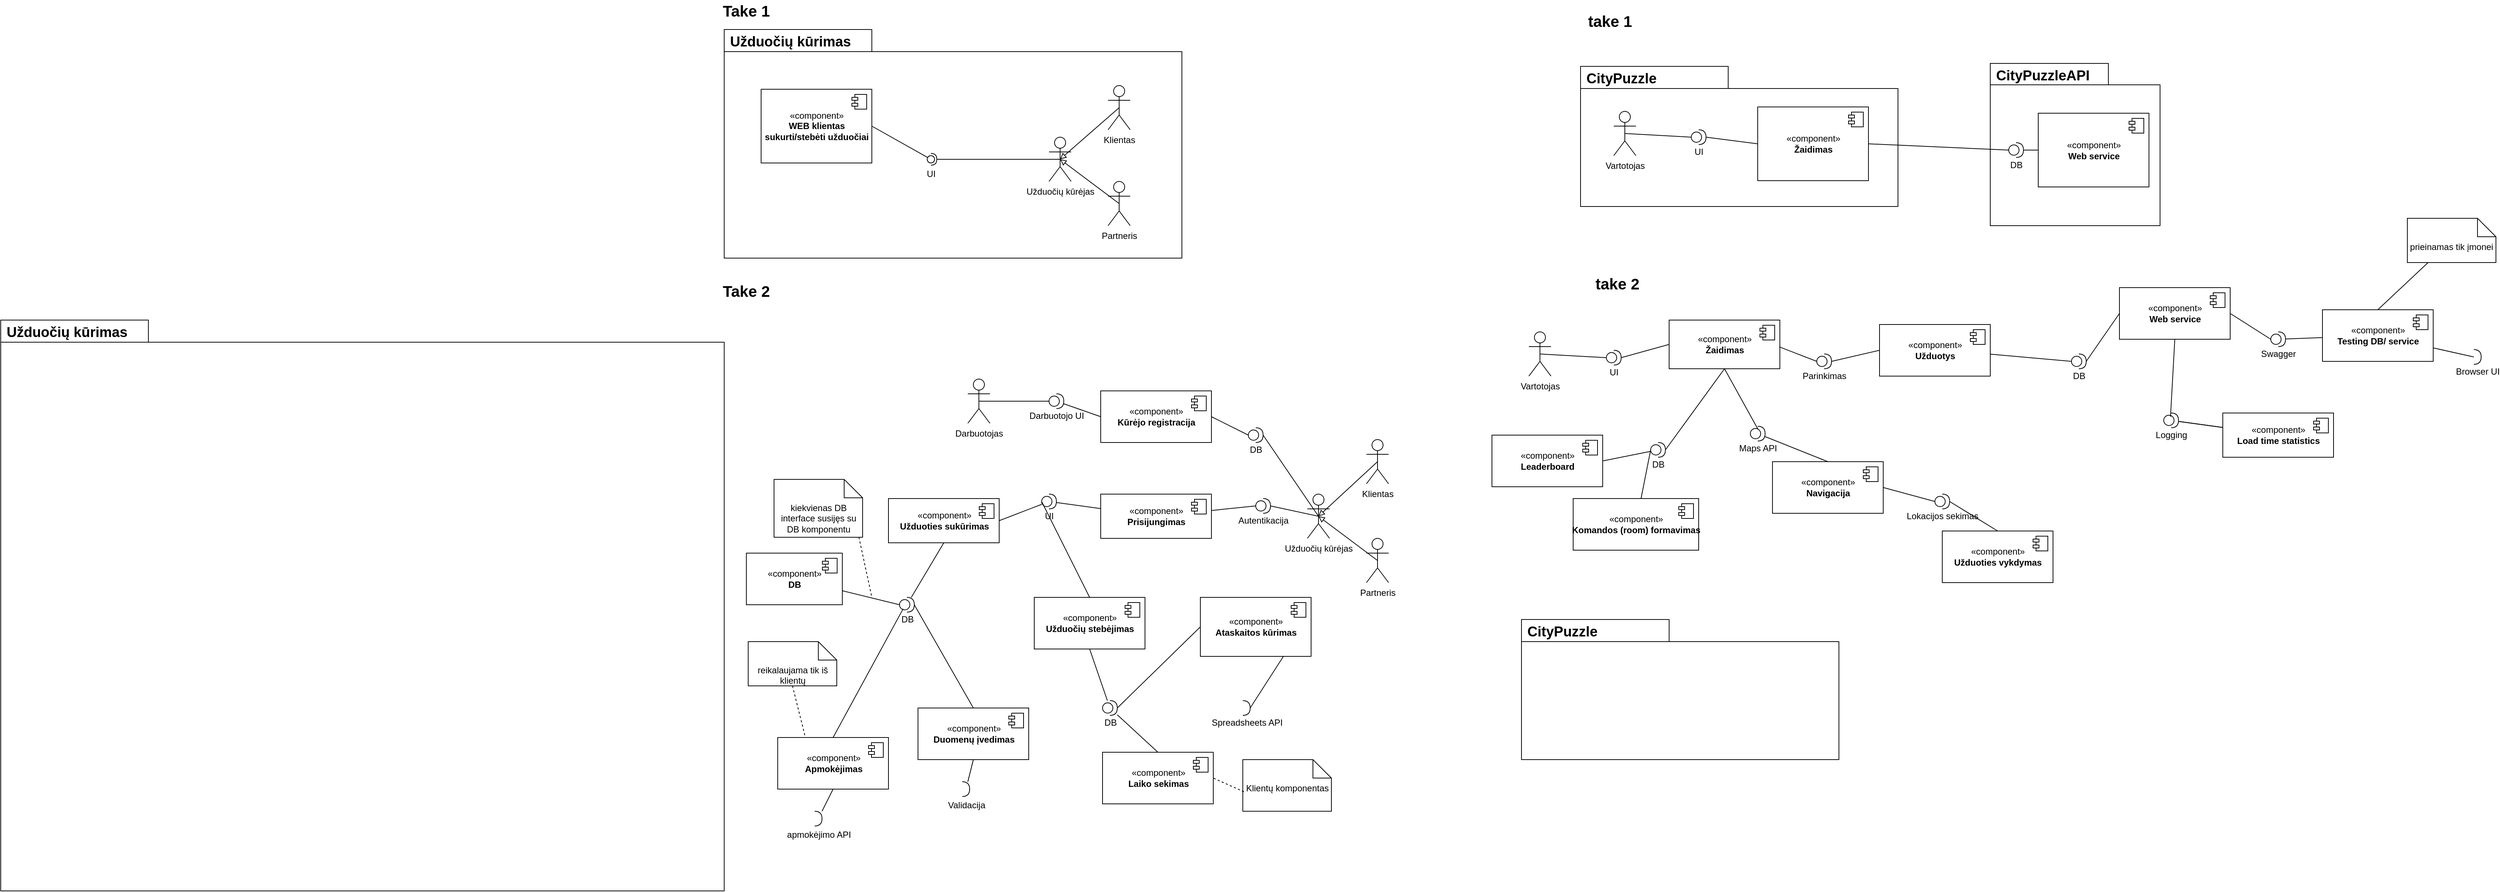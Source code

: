<mxfile version="17.2.1" type="device"><diagram id="Dtw4l8O03sn318z3Ghwx" name="Page-1"><mxGraphModel dx="4285" dy="1418" grid="1" gridSize="10" guides="1" tooltips="1" connect="1" arrows="1" fold="1" page="1" pageScale="1" pageWidth="850" pageHeight="1100" math="0" shadow="0"><root><mxCell id="0"/><mxCell id="1" parent="0"/><mxCell id="4-IWrdeqYlgNCMV9quka-18" value="Take 1" style="text;align=center;fontStyle=1;verticalAlign=middle;spacingLeft=3;spacingRight=3;strokeColor=none;rotatable=0;points=[[0,0.5],[1,0.5]];portConstraint=eastwest;fontSize=21;" vertex="1" parent="1"><mxGeometry y="40" width="140" height="26" as="geometry"/></mxCell><mxCell id="4-IWrdeqYlgNCMV9quka-19" value="Take 2" style="text;align=center;fontStyle=1;verticalAlign=middle;spacingLeft=3;spacingRight=3;strokeColor=none;rotatable=0;points=[[0,0.5],[1,0.5]];portConstraint=eastwest;fontSize=21;" vertex="1" parent="1"><mxGeometry x="30" y="420" width="80" height="26" as="geometry"/></mxCell><mxCell id="4-IWrdeqYlgNCMV9quka-22" value="&lt;div style=&quot;font-size: 19px&quot;&gt;&lt;font style=&quot;font-size: 19px&quot;&gt;Užduočių kūrimas&lt;br&gt;&lt;/font&gt;&lt;/div&gt;" style="shape=folder;fontStyle=1;spacingTop=-1;tabWidth=200;tabHeight=30;tabPosition=left;html=1;fontSize=21;align=left;verticalAlign=top;spacingLeft=6;" vertex="1" parent="1"><mxGeometry x="40" y="80" width="620" height="310" as="geometry"/></mxCell><mxCell id="4-IWrdeqYlgNCMV9quka-23" value="Klientas" style="shape=umlActor;verticalLabelPosition=bottom;verticalAlign=top;html=1;" vertex="1" parent="1"><mxGeometry x="560" y="156" width="30" height="60" as="geometry"/></mxCell><mxCell id="4-IWrdeqYlgNCMV9quka-24" value="Partneris" style="shape=umlActor;verticalLabelPosition=bottom;verticalAlign=top;html=1;" vertex="1" parent="1"><mxGeometry x="560" y="286" width="30" height="60" as="geometry"/></mxCell><mxCell id="4-IWrdeqYlgNCMV9quka-25" style="rounded=0;orthogonalLoop=1;jettySize=auto;html=1;exitX=0.5;exitY=0.5;exitDx=0;exitDy=0;exitPerimeter=0;endArrow=block;endFill=0;entryX=0.5;entryY=0.5;entryDx=0;entryDy=0;entryPerimeter=0;" edge="1" parent="1" source="4-IWrdeqYlgNCMV9quka-23" target="4-IWrdeqYlgNCMV9quka-26"><mxGeometry relative="1" as="geometry"><mxPoint x="480" y="166" as="targetPoint"/></mxGeometry></mxCell><mxCell id="4-IWrdeqYlgNCMV9quka-26" value="Užduočių kūrėjas" style="shape=umlActor;verticalLabelPosition=bottom;verticalAlign=top;html=1;" vertex="1" parent="1"><mxGeometry x="480" y="226" width="30" height="60" as="geometry"/></mxCell><mxCell id="4-IWrdeqYlgNCMV9quka-27" style="rounded=0;orthogonalLoop=1;jettySize=auto;html=1;exitX=0.5;exitY=0.5;exitDx=0;exitDy=0;exitPerimeter=0;endArrow=block;endFill=0;entryX=0.5;entryY=0.5;entryDx=0;entryDy=0;entryPerimeter=0;" edge="1" parent="1" source="4-IWrdeqYlgNCMV9quka-24" target="4-IWrdeqYlgNCMV9quka-26"><mxGeometry relative="1" as="geometry"><mxPoint x="585" y="196" as="sourcePoint"/><mxPoint x="475" y="266" as="targetPoint"/></mxGeometry></mxCell><mxCell id="4-IWrdeqYlgNCMV9quka-28" value="" style="rounded=0;orthogonalLoop=1;jettySize=auto;html=1;endArrow=none;endFill=0;sketch=0;sourcePerimeterSpacing=0;targetPerimeterSpacing=0;exitX=1;exitY=0.5;exitDx=0;exitDy=0;" edge="1" parent="1" source="4-IWrdeqYlgNCMV9quka-32" target="4-IWrdeqYlgNCMV9quka-30"><mxGeometry relative="1" as="geometry"><mxPoint x="250" y="246" as="sourcePoint"/></mxGeometry></mxCell><mxCell id="4-IWrdeqYlgNCMV9quka-29" value="" style="rounded=0;orthogonalLoop=1;jettySize=auto;html=1;endArrow=halfCircle;endFill=0;entryX=0.5;entryY=0.5;endSize=6;strokeWidth=1;sketch=0;exitX=0.5;exitY=0.5;exitDx=0;exitDy=0;exitPerimeter=0;" edge="1" parent="1" source="4-IWrdeqYlgNCMV9quka-26" target="4-IWrdeqYlgNCMV9quka-30"><mxGeometry relative="1" as="geometry"><mxPoint x="315" y="291" as="sourcePoint"/></mxGeometry></mxCell><mxCell id="4-IWrdeqYlgNCMV9quka-30" value="" style="ellipse;whiteSpace=wrap;html=1;align=center;aspect=fixed;resizable=0;points=[];outlineConnect=0;sketch=0;" vertex="1" parent="1"><mxGeometry x="315" y="251" width="10" height="10" as="geometry"/></mxCell><mxCell id="4-IWrdeqYlgNCMV9quka-31" value="UI" style="text;html=1;align=center;verticalAlign=middle;resizable=0;points=[];autosize=1;strokeColor=none;fillColor=none;" vertex="1" parent="1"><mxGeometry x="305" y="266" width="30" height="20" as="geometry"/></mxCell><mxCell id="4-IWrdeqYlgNCMV9quka-32" value="«component»&lt;br&gt;&lt;div&gt;&lt;b&gt;WEB klientas&lt;/b&gt;&lt;/div&gt;&lt;div&gt;&lt;b&gt;sukurti/stebėti užduočiai&lt;/b&gt;&lt;/div&gt;" style="html=1;dropTarget=0;" vertex="1" parent="1"><mxGeometry x="90" y="161" width="150" height="100" as="geometry"/></mxCell><mxCell id="4-IWrdeqYlgNCMV9quka-33" value="" style="shape=module;jettyWidth=8;jettyHeight=4;" vertex="1" parent="4-IWrdeqYlgNCMV9quka-32"><mxGeometry x="1" width="20" height="20" relative="1" as="geometry"><mxPoint x="-27" y="7" as="offset"/></mxGeometry></mxCell><mxCell id="4-IWrdeqYlgNCMV9quka-34" value="&lt;div style=&quot;font-size: 19px&quot;&gt;&lt;font style=&quot;font-size: 19px&quot;&gt;Užduočių kūrimas&lt;br&gt;&lt;/font&gt;&lt;/div&gt;" style="shape=folder;fontStyle=1;spacingTop=-1;tabWidth=200;tabHeight=30;tabPosition=left;html=1;fontSize=21;align=left;verticalAlign=top;spacingLeft=6;" vertex="1" parent="1"><mxGeometry x="-940" y="474" width="980" height="774" as="geometry"/></mxCell><mxCell id="4-IWrdeqYlgNCMV9quka-35" value="Klientas" style="shape=umlActor;verticalLabelPosition=bottom;verticalAlign=top;html=1;" vertex="1" parent="1"><mxGeometry x="910" y="636" width="30" height="60" as="geometry"/></mxCell><mxCell id="4-IWrdeqYlgNCMV9quka-36" value="Partneris" style="shape=umlActor;verticalLabelPosition=bottom;verticalAlign=top;html=1;" vertex="1" parent="1"><mxGeometry x="910" y="770" width="30" height="60" as="geometry"/></mxCell><mxCell id="4-IWrdeqYlgNCMV9quka-37" style="rounded=0;orthogonalLoop=1;jettySize=auto;html=1;exitX=0.5;exitY=0.5;exitDx=0;exitDy=0;exitPerimeter=0;endArrow=block;endFill=0;entryX=0.5;entryY=0.5;entryDx=0;entryDy=0;entryPerimeter=0;" edge="1" parent="1" source="4-IWrdeqYlgNCMV9quka-35" target="4-IWrdeqYlgNCMV9quka-38"><mxGeometry relative="1" as="geometry"><mxPoint x="830" y="650" as="targetPoint"/></mxGeometry></mxCell><mxCell id="4-IWrdeqYlgNCMV9quka-88" style="edgeStyle=none;rounded=0;orthogonalLoop=1;jettySize=auto;html=1;entryX=1;entryY=0.5;entryDx=0;entryDy=0;fontSize=12;endArrow=none;endFill=0;strokeColor=#000000;exitX=0.5;exitY=0.5;exitDx=0;exitDy=0;exitPerimeter=0;entryPerimeter=0;" edge="1" parent="1" source="4-IWrdeqYlgNCMV9quka-38" target="4-IWrdeqYlgNCMV9quka-129"><mxGeometry relative="1" as="geometry"/></mxCell><mxCell id="4-IWrdeqYlgNCMV9quka-38" value="Užduočių kūrėjas" style="shape=umlActor;verticalLabelPosition=bottom;verticalAlign=top;html=1;" vertex="1" parent="1"><mxGeometry x="830" y="710" width="30" height="60" as="geometry"/></mxCell><mxCell id="4-IWrdeqYlgNCMV9quka-39" style="rounded=0;orthogonalLoop=1;jettySize=auto;html=1;exitX=0.5;exitY=0.5;exitDx=0;exitDy=0;exitPerimeter=0;endArrow=block;endFill=0;entryX=0.5;entryY=0.5;entryDx=0;entryDy=0;entryPerimeter=0;" edge="1" parent="1" source="4-IWrdeqYlgNCMV9quka-36" target="4-IWrdeqYlgNCMV9quka-38"><mxGeometry relative="1" as="geometry"><mxPoint x="935" y="680" as="sourcePoint"/><mxPoint x="825" y="750" as="targetPoint"/></mxGeometry></mxCell><mxCell id="4-IWrdeqYlgNCMV9quka-69" style="edgeStyle=none;rounded=0;orthogonalLoop=1;jettySize=auto;html=1;entryX=0.5;entryY=1;entryDx=0;entryDy=0;fontSize=12;endArrow=none;endFill=0;strokeColor=#000000;" edge="1" parent="1" source="4-IWrdeqYlgNCMV9quka-48" target="4-IWrdeqYlgNCMV9quka-97"><mxGeometry relative="1" as="geometry"/></mxCell><mxCell id="4-IWrdeqYlgNCMV9quka-48" value="&lt;div&gt;&lt;font style=&quot;font-size: 12px&quot;&gt;apmokėjimo API&lt;/font&gt;&lt;/div&gt;" style="shape=requiredInterface;html=1;verticalLabelPosition=bottom;sketch=0;fontSize=19;strokeColor=#000000;fillColor=#D4E1F5;" vertex="1" parent="1"><mxGeometry x="162.5" y="1140" width="10" height="20" as="geometry"/></mxCell><mxCell id="4-IWrdeqYlgNCMV9quka-57" style="edgeStyle=none;rounded=0;orthogonalLoop=1;jettySize=auto;html=1;entryX=0.5;entryY=0.5;entryDx=0;entryDy=0;entryPerimeter=0;fontSize=12;endArrow=none;endFill=0;strokeColor=#000000;exitX=1;exitY=0.5;exitDx=0;exitDy=0;exitPerimeter=0;" edge="1" parent="1" source="4-IWrdeqYlgNCMV9quka-62" target="4-IWrdeqYlgNCMV9quka-38"><mxGeometry relative="1" as="geometry"><mxPoint x="810" y="740" as="sourcePoint"/></mxGeometry></mxCell><mxCell id="4-IWrdeqYlgNCMV9quka-54" value="&lt;div&gt;«component»&lt;b&gt;&lt;br&gt;&lt;/b&gt;&lt;/div&gt;&lt;div&gt;&lt;b&gt;Prisijungimas&lt;/b&gt;&lt;/div&gt;" style="html=1;dropTarget=0;" vertex="1" parent="1"><mxGeometry x="550" y="710" width="150" height="60" as="geometry"/></mxCell><mxCell id="4-IWrdeqYlgNCMV9quka-55" value="" style="shape=module;jettyWidth=8;jettyHeight=4;" vertex="1" parent="4-IWrdeqYlgNCMV9quka-54"><mxGeometry x="1" width="20" height="20" relative="1" as="geometry"><mxPoint x="-27" y="7" as="offset"/></mxGeometry></mxCell><mxCell id="4-IWrdeqYlgNCMV9quka-64" style="edgeStyle=none;rounded=0;orthogonalLoop=1;jettySize=auto;html=1;exitX=0;exitY=0.5;exitDx=0;exitDy=0;exitPerimeter=0;fontSize=12;endArrow=none;endFill=0;strokeColor=#000000;" edge="1" parent="1" source="4-IWrdeqYlgNCMV9quka-62" target="4-IWrdeqYlgNCMV9quka-54"><mxGeometry relative="1" as="geometry"/></mxCell><mxCell id="4-IWrdeqYlgNCMV9quka-62" value="Autentikacija" style="shape=providedRequiredInterface;html=1;verticalLabelPosition=bottom;sketch=0;fontSize=12;strokeColor=#000000;fillColor=none;" vertex="1" parent="1"><mxGeometry x="760" y="716" width="20" height="20" as="geometry"/></mxCell><mxCell id="4-IWrdeqYlgNCMV9quka-220" style="edgeStyle=none;rounded=0;orthogonalLoop=1;jettySize=auto;html=1;exitX=0.5;exitY=1;exitDx=0;exitDy=0;fontSize=12;endArrow=none;endFill=0;endSize=11;strokeColor=#000000;" edge="1" parent="1" source="4-IWrdeqYlgNCMV9quka-66" target="4-IWrdeqYlgNCMV9quka-219"><mxGeometry relative="1" as="geometry"/></mxCell><mxCell id="4-IWrdeqYlgNCMV9quka-66" value="&lt;div&gt;«component»&lt;/div&gt;&lt;div&gt;&lt;b&gt;Užduoties sukūrimas&lt;/b&gt;&lt;/div&gt;" style="html=1;dropTarget=0;" vertex="1" parent="1"><mxGeometry x="262.5" y="716" width="150" height="60" as="geometry"/></mxCell><mxCell id="4-IWrdeqYlgNCMV9quka-67" value="" style="shape=module;jettyWidth=8;jettyHeight=4;" vertex="1" parent="4-IWrdeqYlgNCMV9quka-66"><mxGeometry x="1" width="20" height="20" relative="1" as="geometry"><mxPoint x="-27" y="7" as="offset"/></mxGeometry></mxCell><mxCell id="4-IWrdeqYlgNCMV9quka-218" style="edgeStyle=none;rounded=0;orthogonalLoop=1;jettySize=auto;html=1;exitX=0.5;exitY=0;exitDx=0;exitDy=0;fontSize=12;endArrow=none;endFill=0;endSize=11;strokeColor=#000000;entryX=0;entryY=0.5;entryDx=0;entryDy=0;entryPerimeter=0;" edge="1" parent="1" source="4-IWrdeqYlgNCMV9quka-75" target="4-IWrdeqYlgNCMV9quka-111"><mxGeometry relative="1" as="geometry"><mxPoint x="490" y="710" as="targetPoint"/></mxGeometry></mxCell><mxCell id="4-IWrdeqYlgNCMV9quka-75" value="&lt;div&gt;«component»&lt;/div&gt;&lt;div&gt;&lt;b&gt;Užduočių stebėjimas&lt;/b&gt;&lt;/div&gt;" style="html=1;dropTarget=0;" vertex="1" parent="1"><mxGeometry x="460" y="850" width="150" height="70" as="geometry"/></mxCell><mxCell id="4-IWrdeqYlgNCMV9quka-76" value="" style="shape=module;jettyWidth=8;jettyHeight=4;" vertex="1" parent="4-IWrdeqYlgNCMV9quka-75"><mxGeometry x="1" width="20" height="20" relative="1" as="geometry"><mxPoint x="-27" y="7" as="offset"/></mxGeometry></mxCell><mxCell id="4-IWrdeqYlgNCMV9quka-85" style="edgeStyle=none;rounded=0;orthogonalLoop=1;jettySize=auto;html=1;entryX=0.25;entryY=0;entryDx=0;entryDy=0;fontSize=12;endArrow=none;endFill=0;strokeColor=#000000;dashed=1;exitX=0.5;exitY=1;exitDx=0;exitDy=0;exitPerimeter=0;" edge="1" parent="1" source="4-IWrdeqYlgNCMV9quka-84" target="4-IWrdeqYlgNCMV9quka-97"><mxGeometry relative="1" as="geometry"><mxPoint x="72.5" y="1060" as="sourcePoint"/></mxGeometry></mxCell><mxCell id="4-IWrdeqYlgNCMV9quka-84" value="reikalaujama tik iš klientų" style="shape=note2;boundedLbl=1;whiteSpace=wrap;html=1;size=25;verticalAlign=top;align=center;fontSize=12;strokeColor=#000000;fillColor=none;" vertex="1" parent="1"><mxGeometry x="72.5" y="910" width="120" height="60" as="geometry"/></mxCell><mxCell id="4-IWrdeqYlgNCMV9quka-86" value="&lt;div&gt;«component»&lt;b&gt;&lt;br&gt;&lt;/b&gt;&lt;/div&gt;&lt;div&gt;&lt;b&gt;Kūrėjo registracija&lt;br&gt;&lt;/b&gt;&lt;/div&gt;" style="html=1;dropTarget=0;" vertex="1" parent="1"><mxGeometry x="550" y="570" width="150" height="70" as="geometry"/></mxCell><mxCell id="4-IWrdeqYlgNCMV9quka-87" value="" style="shape=module;jettyWidth=8;jettyHeight=4;" vertex="1" parent="4-IWrdeqYlgNCMV9quka-86"><mxGeometry x="1" width="20" height="20" relative="1" as="geometry"><mxPoint x="-27" y="7" as="offset"/></mxGeometry></mxCell><mxCell id="4-IWrdeqYlgNCMV9quka-99" style="edgeStyle=none;rounded=0;orthogonalLoop=1;jettySize=auto;html=1;fontSize=12;endArrow=none;endFill=0;strokeColor=#000000;exitX=0.5;exitY=0;exitDx=0;exitDy=0;endSize=11;entryX=0.247;entryY=0.772;entryDx=0;entryDy=0;entryPerimeter=0;" edge="1" parent="1" source="4-IWrdeqYlgNCMV9quka-97" target="4-IWrdeqYlgNCMV9quka-219"><mxGeometry relative="1" as="geometry"><mxPoint x="290" y="810" as="targetPoint"/></mxGeometry></mxCell><mxCell id="4-IWrdeqYlgNCMV9quka-97" value="&lt;div&gt;«component»&lt;/div&gt;&lt;b&gt;Apmokėjimas&lt;br&gt;&lt;/b&gt;" style="html=1;dropTarget=0;" vertex="1" parent="1"><mxGeometry x="112.5" y="1040" width="150" height="70" as="geometry"/></mxCell><mxCell id="4-IWrdeqYlgNCMV9quka-98" value="" style="shape=module;jettyWidth=8;jettyHeight=4;" vertex="1" parent="4-IWrdeqYlgNCMV9quka-97"><mxGeometry x="1" width="20" height="20" relative="1" as="geometry"><mxPoint x="-27" y="7" as="offset"/></mxGeometry></mxCell><mxCell id="4-IWrdeqYlgNCMV9quka-100" style="edgeStyle=none;rounded=0;orthogonalLoop=1;jettySize=auto;html=1;entryX=0.5;entryY=1;entryDx=0;entryDy=0;fontSize=12;endArrow=none;endFill=0;strokeColor=#000000;" edge="1" parent="1" source="4-IWrdeqYlgNCMV9quka-101" target="4-IWrdeqYlgNCMV9quka-105"><mxGeometry relative="1" as="geometry"/></mxCell><mxCell id="4-IWrdeqYlgNCMV9quka-101" value="&lt;div&gt;&lt;font style=&quot;font-size: 12px&quot;&gt;Validacija&lt;br&gt;&lt;/font&gt;&lt;/div&gt;" style="shape=requiredInterface;html=1;verticalLabelPosition=bottom;sketch=0;fontSize=19;strokeColor=#000000;fillColor=#D4E1F5;" vertex="1" parent="1"><mxGeometry x="362.5" y="1100" width="10" height="20" as="geometry"/></mxCell><mxCell id="4-IWrdeqYlgNCMV9quka-104" style="edgeStyle=none;rounded=0;orthogonalLoop=1;jettySize=auto;html=1;entryX=1;entryY=0.5;entryDx=0;entryDy=0;fontSize=12;endArrow=none;endFill=0;strokeColor=#000000;exitX=0.5;exitY=0;exitDx=0;exitDy=0;endSize=11;entryPerimeter=0;" edge="1" parent="1" source="4-IWrdeqYlgNCMV9quka-105" target="4-IWrdeqYlgNCMV9quka-219"><mxGeometry relative="1" as="geometry"><mxPoint x="570" y="1040" as="targetPoint"/></mxGeometry></mxCell><mxCell id="4-IWrdeqYlgNCMV9quka-105" value="&lt;div&gt;«component»&lt;/div&gt;&lt;b&gt;Duomenų įvedimas&lt;br&gt;&lt;/b&gt;" style="html=1;dropTarget=0;" vertex="1" parent="1"><mxGeometry x="302.5" y="1000" width="150" height="70" as="geometry"/></mxCell><mxCell id="4-IWrdeqYlgNCMV9quka-106" value="" style="shape=module;jettyWidth=8;jettyHeight=4;" vertex="1" parent="4-IWrdeqYlgNCMV9quka-105"><mxGeometry x="1" width="20" height="20" relative="1" as="geometry"><mxPoint x="-27" y="7" as="offset"/></mxGeometry></mxCell><mxCell id="4-IWrdeqYlgNCMV9quka-113" style="edgeStyle=none;rounded=0;orthogonalLoop=1;jettySize=auto;html=1;entryX=1;entryY=0.5;entryDx=0;entryDy=0;fontSize=12;endArrow=none;endFill=0;endSize=11;strokeColor=#000000;" edge="1" parent="1" source="4-IWrdeqYlgNCMV9quka-111" target="4-IWrdeqYlgNCMV9quka-66"><mxGeometry relative="1" as="geometry"><mxPoint x="440" y="721" as="targetPoint"/></mxGeometry></mxCell><mxCell id="4-IWrdeqYlgNCMV9quka-114" style="edgeStyle=none;rounded=0;orthogonalLoop=1;jettySize=auto;html=1;fontSize=12;endArrow=none;endFill=0;endSize=11;strokeColor=#000000;" edge="1" parent="1" source="4-IWrdeqYlgNCMV9quka-111" target="4-IWrdeqYlgNCMV9quka-54"><mxGeometry relative="1" as="geometry"/></mxCell><mxCell id="4-IWrdeqYlgNCMV9quka-111" value="UI" style="shape=providedRequiredInterface;html=1;verticalLabelPosition=bottom;sketch=0;fontSize=12;strokeColor=#000000;fillColor=none;" vertex="1" parent="1"><mxGeometry x="470" y="710" width="20" height="20" as="geometry"/></mxCell><mxCell id="4-IWrdeqYlgNCMV9quka-115" style="edgeStyle=none;rounded=0;orthogonalLoop=1;jettySize=auto;html=1;entryX=0.5;entryY=1;entryDx=0;entryDy=0;fontSize=12;endArrow=none;endFill=0;strokeColor=#000000;" edge="1" parent="1" source="4-IWrdeqYlgNCMV9quka-119" target="4-IWrdeqYlgNCMV9quka-75"><mxGeometry relative="1" as="geometry"><mxPoint x="617.5" y="750" as="targetPoint"/><mxPoint x="502.5" y="983.333" as="sourcePoint"/></mxGeometry></mxCell><mxCell id="4-IWrdeqYlgNCMV9quka-122" style="edgeStyle=none;rounded=0;orthogonalLoop=1;jettySize=auto;html=1;entryX=0.5;entryY=0;entryDx=0;entryDy=0;fontSize=12;endArrow=none;endFill=0;endSize=11;strokeColor=#000000;" edge="1" parent="1" source="4-IWrdeqYlgNCMV9quka-119" target="4-IWrdeqYlgNCMV9quka-120"><mxGeometry relative="1" as="geometry"/></mxCell><mxCell id="4-IWrdeqYlgNCMV9quka-119" value="DB" style="shape=providedRequiredInterface;html=1;verticalLabelPosition=bottom;sketch=0;fontSize=12;strokeColor=#000000;fillColor=none;" vertex="1" parent="1"><mxGeometry x="552.5" y="990" width="20" height="20" as="geometry"/></mxCell><mxCell id="4-IWrdeqYlgNCMV9quka-120" value="&lt;div&gt;«component»&lt;/div&gt;&lt;div&gt;&lt;b&gt;Laiko sekimas&lt;br&gt;&lt;/b&gt;&lt;/div&gt;" style="html=1;dropTarget=0;" vertex="1" parent="1"><mxGeometry x="552.5" y="1060" width="150" height="70" as="geometry"/></mxCell><mxCell id="4-IWrdeqYlgNCMV9quka-121" value="" style="shape=module;jettyWidth=8;jettyHeight=4;" vertex="1" parent="4-IWrdeqYlgNCMV9quka-120"><mxGeometry x="1" width="20" height="20" relative="1" as="geometry"><mxPoint x="-27" y="7" as="offset"/></mxGeometry></mxCell><mxCell id="4-IWrdeqYlgNCMV9quka-123" style="edgeStyle=none;rounded=0;orthogonalLoop=1;jettySize=auto;html=1;entryX=0;entryY=0.5;entryDx=0;entryDy=0;fontSize=12;endArrow=none;endFill=0;endSize=11;strokeColor=#000000;exitX=1;exitY=0.5;exitDx=0;exitDy=0;exitPerimeter=0;" edge="1" parent="1" target="4-IWrdeqYlgNCMV9quka-124" source="4-IWrdeqYlgNCMV9quka-119"><mxGeometry relative="1" as="geometry"><mxPoint x="582.5" y="1019.231" as="sourcePoint"/></mxGeometry></mxCell><mxCell id="4-IWrdeqYlgNCMV9quka-127" style="edgeStyle=none;rounded=0;orthogonalLoop=1;jettySize=auto;html=1;exitX=0.75;exitY=1;exitDx=0;exitDy=0;entryX=1;entryY=0.5;entryDx=0;entryDy=0;entryPerimeter=0;fontSize=12;endArrow=none;endFill=0;endSize=11;strokeColor=#000000;" edge="1" parent="1" source="4-IWrdeqYlgNCMV9quka-124" target="4-IWrdeqYlgNCMV9quka-170"><mxGeometry relative="1" as="geometry"><mxPoint x="907.5" y="980" as="targetPoint"/></mxGeometry></mxCell><mxCell id="4-IWrdeqYlgNCMV9quka-124" value="&lt;div&gt;«component»&lt;/div&gt;&lt;div&gt;&lt;b&gt;Ataskaitos kūrimas&lt;br&gt;&lt;/b&gt;&lt;/div&gt;" style="html=1;dropTarget=0;" vertex="1" parent="1"><mxGeometry x="685" y="850" width="150" height="80" as="geometry"/></mxCell><mxCell id="4-IWrdeqYlgNCMV9quka-125" value="" style="shape=module;jettyWidth=8;jettyHeight=4;" vertex="1" parent="4-IWrdeqYlgNCMV9quka-124"><mxGeometry x="1" width="20" height="20" relative="1" as="geometry"><mxPoint x="-27" y="7" as="offset"/></mxGeometry></mxCell><mxCell id="4-IWrdeqYlgNCMV9quka-131" style="edgeStyle=none;rounded=0;orthogonalLoop=1;jettySize=auto;html=1;exitX=0.5;exitY=0.5;exitDx=0;exitDy=0;exitPerimeter=0;fontSize=12;endArrow=none;endFill=0;endSize=11;strokeColor=#000000;entryX=0;entryY=0.5;entryDx=0;entryDy=0;entryPerimeter=0;" edge="1" parent="1" source="4-IWrdeqYlgNCMV9quka-128" target="4-IWrdeqYlgNCMV9quka-132"><mxGeometry relative="1" as="geometry"><mxPoint x="490" y="540" as="targetPoint"/></mxGeometry></mxCell><mxCell id="4-IWrdeqYlgNCMV9quka-128" value="Darbuotojas" style="shape=umlActor;verticalLabelPosition=bottom;verticalAlign=top;html=1;" vertex="1" parent="1"><mxGeometry x="370" y="554" width="30" height="60" as="geometry"/></mxCell><mxCell id="4-IWrdeqYlgNCMV9quka-130" style="edgeStyle=none;rounded=0;orthogonalLoop=1;jettySize=auto;html=1;entryX=1;entryY=0.5;entryDx=0;entryDy=0;fontSize=12;endArrow=none;endFill=0;endSize=11;strokeColor=#000000;exitX=0;exitY=0.5;exitDx=0;exitDy=0;exitPerimeter=0;" edge="1" parent="1" source="4-IWrdeqYlgNCMV9quka-129" target="4-IWrdeqYlgNCMV9quka-86"><mxGeometry relative="1" as="geometry"/></mxCell><mxCell id="4-IWrdeqYlgNCMV9quka-129" value="DB" style="shape=providedRequiredInterface;html=1;verticalLabelPosition=bottom;sketch=0;fontSize=12;strokeColor=#000000;fillColor=none;" vertex="1" parent="1"><mxGeometry x="750" y="620" width="20" height="20" as="geometry"/></mxCell><mxCell id="4-IWrdeqYlgNCMV9quka-133" style="edgeStyle=none;rounded=0;orthogonalLoop=1;jettySize=auto;html=1;entryX=0;entryY=0.5;entryDx=0;entryDy=0;fontSize=12;endArrow=none;endFill=0;endSize=11;strokeColor=#000000;" edge="1" parent="1" source="4-IWrdeqYlgNCMV9quka-132" target="4-IWrdeqYlgNCMV9quka-86"><mxGeometry relative="1" as="geometry"/></mxCell><mxCell id="4-IWrdeqYlgNCMV9quka-132" value="Darbuotojo UI" style="shape=providedRequiredInterface;html=1;verticalLabelPosition=bottom;sketch=0;fontSize=12;strokeColor=#000000;fillColor=none;" vertex="1" parent="1"><mxGeometry x="480" y="574" width="20" height="20" as="geometry"/></mxCell><mxCell id="4-IWrdeqYlgNCMV9quka-137" style="edgeStyle=none;rounded=0;orthogonalLoop=1;jettySize=auto;html=1;fontSize=12;endArrow=none;endFill=0;strokeColor=#000000;dashed=1;exitX=0.013;exitY=0.623;exitDx=0;exitDy=0;exitPerimeter=0;entryX=1;entryY=0.5;entryDx=0;entryDy=0;" edge="1" parent="1" source="4-IWrdeqYlgNCMV9quka-138" target="4-IWrdeqYlgNCMV9quka-120"><mxGeometry relative="1" as="geometry"><mxPoint x="772.5" y="1230" as="sourcePoint"/><mxPoint x="850.5" y="1170" as="targetPoint"/></mxGeometry></mxCell><mxCell id="4-IWrdeqYlgNCMV9quka-138" value="Klientų komponentas" style="shape=note2;boundedLbl=1;whiteSpace=wrap;html=1;size=25;verticalAlign=top;align=center;fontSize=12;strokeColor=#000000;fillColor=none;" vertex="1" parent="1"><mxGeometry x="742.5" y="1070" width="120" height="70" as="geometry"/></mxCell><mxCell id="4-IWrdeqYlgNCMV9quka-140" value="&lt;div style=&quot;font-size: 19px&quot;&gt;CityPuzzle&lt;font style=&quot;font-size: 19px&quot;&gt;&lt;br&gt;&lt;/font&gt;&lt;/div&gt;" style="shape=folder;fontStyle=1;spacingTop=-1;tabWidth=200;tabHeight=30;tabPosition=left;html=1;fontSize=21;align=left;verticalAlign=top;spacingLeft=6;" vertex="1" parent="1"><mxGeometry x="1200" y="130" width="430" height="190" as="geometry"/></mxCell><mxCell id="4-IWrdeqYlgNCMV9quka-141" value="take 1" style="text;align=center;fontStyle=1;verticalAlign=middle;spacingLeft=3;spacingRight=3;strokeColor=none;rotatable=0;points=[[0,0.5],[1,0.5]];portConstraint=eastwest;fontSize=21;" vertex="1" parent="1"><mxGeometry x="1200" y="54" width="80" height="26" as="geometry"/></mxCell><mxCell id="4-IWrdeqYlgNCMV9quka-142" value="&lt;div style=&quot;font-size: 19px&quot;&gt;CityPuzzleAPI&lt;/div&gt;" style="shape=folder;fontStyle=1;spacingTop=-1;tabWidth=160;tabHeight=29;tabPosition=left;html=1;fontSize=21;align=left;verticalAlign=top;spacingLeft=6;" vertex="1" parent="1"><mxGeometry x="1755" y="126" width="230" height="220" as="geometry"/></mxCell><mxCell id="4-IWrdeqYlgNCMV9quka-148" style="edgeStyle=none;rounded=0;orthogonalLoop=1;jettySize=auto;html=1;exitX=0.5;exitY=0.5;exitDx=0;exitDy=0;exitPerimeter=0;entryX=0;entryY=0.5;entryDx=0;entryDy=0;entryPerimeter=0;fontSize=12;endArrow=none;endFill=0;endSize=11;strokeColor=#000000;" edge="1" parent="1" source="4-IWrdeqYlgNCMV9quka-143" target="4-IWrdeqYlgNCMV9quka-145"><mxGeometry relative="1" as="geometry"/></mxCell><mxCell id="4-IWrdeqYlgNCMV9quka-143" value="Vartotojas" style="shape=umlActor;verticalLabelPosition=bottom;verticalAlign=top;html=1;" vertex="1" parent="1"><mxGeometry x="1245" y="191" width="30" height="60" as="geometry"/></mxCell><mxCell id="4-IWrdeqYlgNCMV9quka-149" style="edgeStyle=none;rounded=0;orthogonalLoop=1;jettySize=auto;html=1;exitX=1;exitY=0.5;exitDx=0;exitDy=0;exitPerimeter=0;entryX=0;entryY=0.5;entryDx=0;entryDy=0;fontSize=12;endArrow=none;endFill=0;endSize=11;strokeColor=#000000;" edge="1" parent="1" source="4-IWrdeqYlgNCMV9quka-145" target="4-IWrdeqYlgNCMV9quka-146"><mxGeometry relative="1" as="geometry"/></mxCell><mxCell id="4-IWrdeqYlgNCMV9quka-145" value="UI" style="shape=providedRequiredInterface;html=1;verticalLabelPosition=bottom;sketch=0;fontSize=12;strokeColor=#000000;fillColor=none;" vertex="1" parent="1"><mxGeometry x="1350" y="216" width="20" height="20" as="geometry"/></mxCell><mxCell id="4-IWrdeqYlgNCMV9quka-146" value="&lt;div&gt;«component»&lt;b&gt;&lt;br&gt;&lt;/b&gt;&lt;/div&gt;&lt;div&gt;&lt;b&gt;Žaidimas&lt;br&gt;&lt;/b&gt;&lt;/div&gt;" style="html=1;dropTarget=0;" vertex="1" parent="1"><mxGeometry x="1440" y="185" width="150" height="100" as="geometry"/></mxCell><mxCell id="4-IWrdeqYlgNCMV9quka-147" value="" style="shape=module;jettyWidth=8;jettyHeight=4;" vertex="1" parent="4-IWrdeqYlgNCMV9quka-146"><mxGeometry x="1" width="20" height="20" relative="1" as="geometry"><mxPoint x="-27" y="7" as="offset"/></mxGeometry></mxCell><mxCell id="4-IWrdeqYlgNCMV9quka-150" value="&lt;div&gt;«component»&lt;b&gt;&lt;br&gt;&lt;/b&gt;&lt;/div&gt;&lt;div&gt;&lt;b&gt;Web service&lt;br&gt;&lt;/b&gt;&lt;/div&gt;" style="html=1;dropTarget=0;" vertex="1" parent="1"><mxGeometry x="1820" y="193.5" width="150" height="100" as="geometry"/></mxCell><mxCell id="4-IWrdeqYlgNCMV9quka-151" value="" style="shape=module;jettyWidth=8;jettyHeight=4;" vertex="1" parent="4-IWrdeqYlgNCMV9quka-150"><mxGeometry x="1" width="20" height="20" relative="1" as="geometry"><mxPoint x="-27" y="7" as="offset"/></mxGeometry></mxCell><mxCell id="4-IWrdeqYlgNCMV9quka-153" style="edgeStyle=none;rounded=0;orthogonalLoop=1;jettySize=auto;html=1;exitX=1;exitY=0.5;exitDx=0;exitDy=0;entryX=0;entryY=0.5;entryDx=0;entryDy=0;entryPerimeter=0;fontSize=12;endArrow=none;endFill=0;endSize=11;strokeColor=#000000;" edge="1" parent="1" target="4-IWrdeqYlgNCMV9quka-155" source="4-IWrdeqYlgNCMV9quka-146"><mxGeometry relative="1" as="geometry"><mxPoint x="1580" y="128.5" as="sourcePoint"/></mxGeometry></mxCell><mxCell id="4-IWrdeqYlgNCMV9quka-154" style="edgeStyle=none;rounded=0;orthogonalLoop=1;jettySize=auto;html=1;exitX=1;exitY=0.5;exitDx=0;exitDy=0;exitPerimeter=0;entryX=0;entryY=0.5;entryDx=0;entryDy=0;fontSize=12;endArrow=none;endFill=0;endSize=11;strokeColor=#000000;" edge="1" parent="1" source="4-IWrdeqYlgNCMV9quka-155" target="4-IWrdeqYlgNCMV9quka-150"><mxGeometry relative="1" as="geometry"><mxPoint x="1790" y="179.5" as="targetPoint"/></mxGeometry></mxCell><mxCell id="4-IWrdeqYlgNCMV9quka-155" value="DB" style="shape=providedRequiredInterface;html=1;verticalLabelPosition=bottom;sketch=0;fontSize=12;strokeColor=#000000;fillColor=none;" vertex="1" parent="1"><mxGeometry x="1780" y="233.5" width="20" height="20" as="geometry"/></mxCell><mxCell id="4-IWrdeqYlgNCMV9quka-156" value="take 2" style="text;align=center;fontStyle=1;verticalAlign=middle;spacingLeft=3;spacingRight=3;strokeColor=none;rotatable=0;points=[[0,0.5],[1,0.5]];portConstraint=eastwest;fontSize=21;" vertex="1" parent="1"><mxGeometry x="1210" y="410" width="80" height="26" as="geometry"/></mxCell><mxCell id="4-IWrdeqYlgNCMV9quka-157" style="edgeStyle=none;rounded=0;orthogonalLoop=1;jettySize=auto;html=1;exitX=0.5;exitY=0.5;exitDx=0;exitDy=0;exitPerimeter=0;entryX=0;entryY=0.5;entryDx=0;entryDy=0;entryPerimeter=0;fontSize=12;endArrow=none;endFill=0;endSize=11;strokeColor=#000000;" edge="1" parent="1" source="4-IWrdeqYlgNCMV9quka-158" target="4-IWrdeqYlgNCMV9quka-160"><mxGeometry relative="1" as="geometry"/></mxCell><mxCell id="4-IWrdeqYlgNCMV9quka-158" value="Vartotojas" style="shape=umlActor;verticalLabelPosition=bottom;verticalAlign=top;html=1;" vertex="1" parent="1"><mxGeometry x="1130" y="490" width="30" height="60" as="geometry"/></mxCell><mxCell id="4-IWrdeqYlgNCMV9quka-159" style="edgeStyle=none;rounded=0;orthogonalLoop=1;jettySize=auto;html=1;exitX=1;exitY=0.5;exitDx=0;exitDy=0;exitPerimeter=0;entryX=0;entryY=0.5;entryDx=0;entryDy=0;fontSize=12;endArrow=none;endFill=0;endSize=11;strokeColor=#000000;" edge="1" parent="1" source="4-IWrdeqYlgNCMV9quka-160" target="4-IWrdeqYlgNCMV9quka-161"><mxGeometry relative="1" as="geometry"/></mxCell><mxCell id="4-IWrdeqYlgNCMV9quka-160" value="UI" style="shape=providedRequiredInterface;html=1;verticalLabelPosition=bottom;sketch=0;fontSize=12;strokeColor=#000000;fillColor=none;" vertex="1" parent="1"><mxGeometry x="1235" y="515" width="20" height="20" as="geometry"/></mxCell><mxCell id="4-IWrdeqYlgNCMV9quka-161" value="&lt;div&gt;«component»&lt;b&gt;&lt;br&gt;&lt;/b&gt;&lt;/div&gt;&lt;div&gt;&lt;b&gt;Žaidimas&lt;br&gt;&lt;/b&gt;&lt;/div&gt;" style="html=1;dropTarget=0;" vertex="1" parent="1"><mxGeometry x="1320" y="474" width="150" height="66" as="geometry"/></mxCell><mxCell id="4-IWrdeqYlgNCMV9quka-162" value="" style="shape=module;jettyWidth=8;jettyHeight=4;" vertex="1" parent="4-IWrdeqYlgNCMV9quka-161"><mxGeometry x="1" width="20" height="20" relative="1" as="geometry"><mxPoint x="-27" y="7" as="offset"/></mxGeometry></mxCell><mxCell id="4-IWrdeqYlgNCMV9quka-163" value="&lt;div&gt;«component»&lt;b&gt;&lt;br&gt;&lt;/b&gt;&lt;/div&gt;&lt;div&gt;&lt;b&gt;Web service&lt;br&gt;&lt;/b&gt;&lt;/div&gt;" style="html=1;dropTarget=0;" vertex="1" parent="1"><mxGeometry x="1930" y="430" width="150" height="70" as="geometry"/></mxCell><mxCell id="4-IWrdeqYlgNCMV9quka-164" value="" style="shape=module;jettyWidth=8;jettyHeight=4;" vertex="1" parent="4-IWrdeqYlgNCMV9quka-163"><mxGeometry x="1" width="20" height="20" relative="1" as="geometry"><mxPoint x="-27" y="7" as="offset"/></mxGeometry></mxCell><mxCell id="4-IWrdeqYlgNCMV9quka-165" style="edgeStyle=none;rounded=0;orthogonalLoop=1;jettySize=auto;html=1;entryX=0;entryY=0.5;entryDx=0;entryDy=0;entryPerimeter=0;fontSize=12;endArrow=none;endFill=0;endSize=11;strokeColor=#000000;exitX=0.994;exitY=0.573;exitDx=0;exitDy=0;exitPerimeter=0;" edge="1" parent="1" source="4-IWrdeqYlgNCMV9quka-193" target="4-IWrdeqYlgNCMV9quka-167"><mxGeometry relative="1" as="geometry"><mxPoint x="1750" y="510" as="sourcePoint"/></mxGeometry></mxCell><mxCell id="4-IWrdeqYlgNCMV9quka-166" style="edgeStyle=none;rounded=0;orthogonalLoop=1;jettySize=auto;html=1;exitX=1;exitY=0.5;exitDx=0;exitDy=0;exitPerimeter=0;entryX=0;entryY=0.5;entryDx=0;entryDy=0;fontSize=12;endArrow=none;endFill=0;endSize=11;strokeColor=#000000;" edge="1" parent="1" source="4-IWrdeqYlgNCMV9quka-167" target="4-IWrdeqYlgNCMV9quka-163"><mxGeometry relative="1" as="geometry"><mxPoint x="1755" y="479.5" as="targetPoint"/></mxGeometry></mxCell><mxCell id="4-IWrdeqYlgNCMV9quka-181" style="edgeStyle=none;rounded=0;orthogonalLoop=1;jettySize=auto;html=1;fontSize=12;endArrow=none;endFill=0;endSize=11;strokeColor=#000000;exitX=0.5;exitY=1;exitDx=0;exitDy=0;entryX=0.458;entryY=0.25;entryDx=0;entryDy=0;entryPerimeter=0;" edge="1" parent="1" source="4-IWrdeqYlgNCMV9quka-163" target="4-IWrdeqYlgNCMV9quka-187"><mxGeometry relative="1" as="geometry"><mxPoint x="2000" y="590" as="targetPoint"/></mxGeometry></mxCell><mxCell id="4-IWrdeqYlgNCMV9quka-167" value="DB" style="shape=providedRequiredInterface;html=1;verticalLabelPosition=bottom;sketch=0;fontSize=12;strokeColor=#000000;fillColor=none;" vertex="1" parent="1"><mxGeometry x="1865" y="520" width="20" height="20" as="geometry"/></mxCell><mxCell id="4-IWrdeqYlgNCMV9quka-170" value="Spreadsheets API" style="shape=requiredInterface;html=1;verticalLabelPosition=bottom;sketch=0;fontSize=12;strokeColor=#000000;fillColor=#D4E1F5;" vertex="1" parent="1"><mxGeometry x="742.5" y="990" width="10" height="20" as="geometry"/></mxCell><mxCell id="4-IWrdeqYlgNCMV9quka-172" style="edgeStyle=none;rounded=0;orthogonalLoop=1;jettySize=auto;html=1;exitX=0.5;exitY=1;exitDx=0;exitDy=0;entryX=0.5;entryY=0.167;entryDx=0;entryDy=0;entryPerimeter=0;fontSize=12;endArrow=none;endFill=0;endSize=11;strokeColor=#000000;" edge="1" parent="1" target="4-IWrdeqYlgNCMV9quka-174" source="4-IWrdeqYlgNCMV9quka-161"><mxGeometry relative="1" as="geometry"><mxPoint x="1950" y="491" as="sourcePoint"/><mxPoint x="1430" y="630" as="targetPoint"/></mxGeometry></mxCell><mxCell id="4-IWrdeqYlgNCMV9quka-178" style="edgeStyle=none;rounded=0;orthogonalLoop=1;jettySize=auto;html=1;entryX=0.5;entryY=0;entryDx=0;entryDy=0;fontSize=12;endArrow=none;endFill=0;endSize=11;strokeColor=#000000;" edge="1" parent="1" source="4-IWrdeqYlgNCMV9quka-174" target="4-IWrdeqYlgNCMV9quka-176"><mxGeometry relative="1" as="geometry"/></mxCell><mxCell id="4-IWrdeqYlgNCMV9quka-174" value="Maps API" style="shape=providedRequiredInterface;html=1;verticalLabelPosition=bottom;sketch=0;fontSize=12;strokeColor=#000000;fillColor=none;" vertex="1" parent="1"><mxGeometry x="1430" y="618" width="20" height="20" as="geometry"/></mxCell><mxCell id="4-IWrdeqYlgNCMV9quka-201" style="edgeStyle=none;rounded=0;orthogonalLoop=1;jettySize=auto;html=1;entryX=0;entryY=0.5;entryDx=0;entryDy=0;entryPerimeter=0;fontSize=12;endArrow=none;endFill=0;endSize=11;strokeColor=#000000;exitX=1;exitY=0.5;exitDx=0;exitDy=0;" edge="1" parent="1" source="4-IWrdeqYlgNCMV9quka-176" target="4-IWrdeqYlgNCMV9quka-230"><mxGeometry relative="1" as="geometry"><mxPoint x="1570" y="786" as="targetPoint"/></mxGeometry></mxCell><mxCell id="4-IWrdeqYlgNCMV9quka-176" value="&lt;div&gt;«component»&lt;b&gt;&lt;br&gt;&lt;/b&gt;&lt;/div&gt;&lt;div&gt;&lt;b&gt;Navigacija&lt;br&gt;&lt;/b&gt;&lt;/div&gt;" style="html=1;dropTarget=0;" vertex="1" parent="1"><mxGeometry x="1460" y="666" width="150" height="70" as="geometry"/></mxCell><mxCell id="4-IWrdeqYlgNCMV9quka-177" value="" style="shape=module;jettyWidth=8;jettyHeight=4;" vertex="1" parent="4-IWrdeqYlgNCMV9quka-176"><mxGeometry x="1" width="20" height="20" relative="1" as="geometry"><mxPoint x="-27" y="7" as="offset"/></mxGeometry></mxCell><mxCell id="4-IWrdeqYlgNCMV9quka-179" value="&lt;div&gt;«component»&lt;b&gt;&lt;br&gt;&lt;/b&gt;&lt;/div&gt;&lt;div&gt;&lt;b&gt;Load time statistics&lt;br&gt;&lt;/b&gt;&lt;/div&gt;" style="html=1;dropTarget=0;" vertex="1" parent="1"><mxGeometry x="2070" y="600" width="150" height="60" as="geometry"/></mxCell><mxCell id="4-IWrdeqYlgNCMV9quka-180" value="" style="shape=module;jettyWidth=8;jettyHeight=4;" vertex="1" parent="4-IWrdeqYlgNCMV9quka-179"><mxGeometry x="1" width="20" height="20" relative="1" as="geometry"><mxPoint x="-27" y="7" as="offset"/></mxGeometry></mxCell><mxCell id="4-IWrdeqYlgNCMV9quka-182" style="edgeStyle=none;rounded=0;orthogonalLoop=1;jettySize=auto;html=1;exitX=0.5;exitY=1;exitDx=0;exitDy=0;fontSize=12;endArrow=none;endFill=0;endSize=11;strokeColor=#000000;entryX=1;entryY=0.5;entryDx=0;entryDy=0;entryPerimeter=0;" edge="1" parent="1" target="4-IWrdeqYlgNCMV9quka-183" source="4-IWrdeqYlgNCMV9quka-161"><mxGeometry relative="1" as="geometry"><mxPoint x="1565" y="545" as="sourcePoint"/><mxPoint x="1450" y="680" as="targetPoint"/></mxGeometry></mxCell><mxCell id="4-IWrdeqYlgNCMV9quka-186" style="edgeStyle=none;rounded=0;orthogonalLoop=1;jettySize=auto;html=1;fontSize=12;endArrow=none;endFill=0;endSize=11;strokeColor=#000000;entryX=1;entryY=0.5;entryDx=0;entryDy=0;" edge="1" parent="1" source="4-IWrdeqYlgNCMV9quka-183" target="4-IWrdeqYlgNCMV9quka-184"><mxGeometry relative="1" as="geometry"/></mxCell><mxCell id="4-IWrdeqYlgNCMV9quka-183" value="DB" style="shape=providedRequiredInterface;html=1;verticalLabelPosition=bottom;sketch=0;fontSize=12;strokeColor=#000000;fillColor=none;" vertex="1" parent="1"><mxGeometry x="1295" y="640" width="20" height="20" as="geometry"/></mxCell><mxCell id="4-IWrdeqYlgNCMV9quka-184" value="&lt;div&gt;«component»&lt;b&gt;&lt;br&gt;&lt;/b&gt;&lt;/div&gt;&lt;div&gt;&lt;b&gt;Leaderboard&lt;br&gt;&lt;/b&gt;&lt;/div&gt;" style="html=1;dropTarget=0;" vertex="1" parent="1"><mxGeometry x="1080" y="630" width="150" height="70" as="geometry"/></mxCell><mxCell id="4-IWrdeqYlgNCMV9quka-185" value="" style="shape=module;jettyWidth=8;jettyHeight=4;" vertex="1" parent="4-IWrdeqYlgNCMV9quka-184"><mxGeometry x="1" width="20" height="20" relative="1" as="geometry"><mxPoint x="-27" y="7" as="offset"/></mxGeometry></mxCell><mxCell id="4-IWrdeqYlgNCMV9quka-190" value="" style="edgeStyle=none;rounded=0;orthogonalLoop=1;jettySize=auto;html=1;fontSize=12;endArrow=none;endFill=0;endSize=11;strokeColor=#000000;" edge="1" parent="1" source="4-IWrdeqYlgNCMV9quka-187" target="4-IWrdeqYlgNCMV9quka-179"><mxGeometry relative="1" as="geometry"/></mxCell><mxCell id="4-IWrdeqYlgNCMV9quka-191" value="" style="edgeStyle=none;rounded=0;orthogonalLoop=1;jettySize=auto;html=1;fontSize=12;endArrow=none;endFill=0;endSize=11;strokeColor=#000000;" edge="1" parent="1" source="4-IWrdeqYlgNCMV9quka-187" target="4-IWrdeqYlgNCMV9quka-179"><mxGeometry relative="1" as="geometry"/></mxCell><mxCell id="4-IWrdeqYlgNCMV9quka-187" value="Logging" style="shape=providedRequiredInterface;html=1;verticalLabelPosition=bottom;sketch=0;fontSize=12;strokeColor=#000000;fillColor=none;" vertex="1" parent="1"><mxGeometry x="1990" y="600" width="20" height="20" as="geometry"/></mxCell><mxCell id="4-IWrdeqYlgNCMV9quka-193" value="&lt;div&gt;«component»&lt;b&gt;&lt;br&gt;&lt;/b&gt;&lt;/div&gt;&lt;div&gt;&lt;b&gt;Užduotys&lt;br&gt;&lt;/b&gt;&lt;/div&gt;" style="html=1;dropTarget=0;" vertex="1" parent="1"><mxGeometry x="1605" y="480" width="150" height="70" as="geometry"/></mxCell><mxCell id="4-IWrdeqYlgNCMV9quka-194" value="" style="shape=module;jettyWidth=8;jettyHeight=4;" vertex="1" parent="4-IWrdeqYlgNCMV9quka-193"><mxGeometry x="1" width="20" height="20" relative="1" as="geometry"><mxPoint x="-27" y="7" as="offset"/></mxGeometry></mxCell><mxCell id="4-IWrdeqYlgNCMV9quka-196" style="edgeStyle=none;rounded=0;orthogonalLoop=1;jettySize=auto;html=1;exitX=0.995;exitY=0.55;exitDx=0;exitDy=0;exitPerimeter=0;entryX=0;entryY=0.5;entryDx=0;entryDy=0;entryPerimeter=0;fontSize=12;endArrow=none;endFill=0;endSize=11;strokeColor=#000000;" edge="1" parent="1" target="4-IWrdeqYlgNCMV9quka-198" source="4-IWrdeqYlgNCMV9quka-161"><mxGeometry relative="1" as="geometry"><mxPoint x="1430" y="525" as="sourcePoint"/></mxGeometry></mxCell><mxCell id="4-IWrdeqYlgNCMV9quka-197" style="edgeStyle=none;rounded=0;orthogonalLoop=1;jettySize=auto;html=1;exitX=1;exitY=0.5;exitDx=0;exitDy=0;exitPerimeter=0;entryX=0;entryY=0.5;entryDx=0;entryDy=0;fontSize=12;endArrow=none;endFill=0;endSize=11;strokeColor=#000000;" edge="1" parent="1" source="4-IWrdeqYlgNCMV9quka-198" target="4-IWrdeqYlgNCMV9quka-193"><mxGeometry relative="1" as="geometry"><mxPoint x="1605" y="529" as="targetPoint"/></mxGeometry></mxCell><mxCell id="4-IWrdeqYlgNCMV9quka-198" value="Parinkimas" style="shape=providedRequiredInterface;html=1;verticalLabelPosition=bottom;sketch=0;fontSize=12;strokeColor=#000000;fillColor=none;" vertex="1" parent="1"><mxGeometry x="1520" y="520" width="20" height="20" as="geometry"/></mxCell><mxCell id="4-IWrdeqYlgNCMV9quka-204" style="edgeStyle=none;rounded=0;orthogonalLoop=1;jettySize=auto;html=1;fontSize=12;endArrow=none;endFill=0;endSize=11;strokeColor=#000000;exitX=1;exitY=0.5;exitDx=0;exitDy=0;entryX=0;entryY=0.5;entryDx=0;entryDy=0;entryPerimeter=0;" edge="1" parent="1" target="4-IWrdeqYlgNCMV9quka-208" source="4-IWrdeqYlgNCMV9quka-163"><mxGeometry relative="1" as="geometry"><mxPoint x="2140" y="390" as="sourcePoint"/><mxPoint x="2135" y="450" as="targetPoint"/></mxGeometry></mxCell><mxCell id="4-IWrdeqYlgNCMV9quka-210" style="edgeStyle=none;rounded=0;orthogonalLoop=1;jettySize=auto;html=1;entryX=0;entryY=0.5;entryDx=0;entryDy=0;entryPerimeter=0;fontSize=12;endArrow=none;endFill=0;endSize=11;strokeColor=#000000;" edge="1" parent="1" source="4-IWrdeqYlgNCMV9quka-205" target="4-IWrdeqYlgNCMV9quka-209"><mxGeometry relative="1" as="geometry"/></mxCell><mxCell id="4-IWrdeqYlgNCMV9quka-205" value="&lt;div&gt;«component»&lt;b&gt;&lt;br&gt;&lt;/b&gt;&lt;/div&gt;&lt;div&gt;&lt;b&gt;Testing DB/ service&lt;br&gt;&lt;/b&gt;&lt;/div&gt;" style="html=1;dropTarget=0;" vertex="1" parent="1"><mxGeometry x="2205" y="460" width="150" height="70" as="geometry"/></mxCell><mxCell id="4-IWrdeqYlgNCMV9quka-206" value="" style="shape=module;jettyWidth=8;jettyHeight=4;" vertex="1" parent="4-IWrdeqYlgNCMV9quka-205"><mxGeometry x="1" width="20" height="20" relative="1" as="geometry"><mxPoint x="-27" y="7" as="offset"/></mxGeometry></mxCell><mxCell id="4-IWrdeqYlgNCMV9quka-207" value="" style="edgeStyle=none;rounded=0;orthogonalLoop=1;jettySize=auto;html=1;fontSize=12;endArrow=none;endFill=0;endSize=11;strokeColor=#000000;" edge="1" parent="1" source="4-IWrdeqYlgNCMV9quka-208" target="4-IWrdeqYlgNCMV9quka-205"><mxGeometry relative="1" as="geometry"/></mxCell><mxCell id="4-IWrdeqYlgNCMV9quka-208" value="Swagger" style="shape=providedRequiredInterface;html=1;verticalLabelPosition=bottom;sketch=0;fontSize=12;strokeColor=#000000;fillColor=none;" vertex="1" parent="1"><mxGeometry x="2135" y="490" width="20" height="20" as="geometry"/></mxCell><mxCell id="4-IWrdeqYlgNCMV9quka-209" value="Browser UI" style="shape=requiredInterface;html=1;verticalLabelPosition=bottom;sketch=0;fontSize=12;strokeColor=#000000;fillColor=#D4E1F5;" vertex="1" parent="1"><mxGeometry x="2410" y="514" width="10" height="20" as="geometry"/></mxCell><mxCell id="4-IWrdeqYlgNCMV9quka-212" style="edgeStyle=none;rounded=0;orthogonalLoop=1;jettySize=auto;html=1;entryX=0.5;entryY=0;entryDx=0;entryDy=0;fontSize=12;endArrow=none;endFill=0;endSize=11;strokeColor=#000000;" edge="1" parent="1" source="4-IWrdeqYlgNCMV9quka-211" target="4-IWrdeqYlgNCMV9quka-205"><mxGeometry relative="1" as="geometry"/></mxCell><mxCell id="4-IWrdeqYlgNCMV9quka-211" value="prieinamas tik įmonei" style="shape=note2;boundedLbl=1;whiteSpace=wrap;html=1;size=25;verticalAlign=top;align=center;fontSize=12;strokeColor=#000000;fillColor=none;" vertex="1" parent="1"><mxGeometry x="2320" y="336" width="120" height="60" as="geometry"/></mxCell><mxCell id="4-IWrdeqYlgNCMV9quka-215" style="edgeStyle=none;rounded=0;orthogonalLoop=1;jettySize=auto;html=1;entryX=0;entryY=0.5;entryDx=0;entryDy=0;entryPerimeter=0;fontSize=12;endArrow=none;endFill=0;endSize=11;strokeColor=#000000;" edge="1" parent="1" source="4-IWrdeqYlgNCMV9quka-213" target="4-IWrdeqYlgNCMV9quka-183"><mxGeometry relative="1" as="geometry"/></mxCell><mxCell id="4-IWrdeqYlgNCMV9quka-213" value="&lt;div&gt;«component»&lt;b&gt;&lt;br&gt;&lt;/b&gt;&lt;/div&gt;&lt;div&gt;&lt;b&gt;Komandos (room) formavimas&lt;br&gt;&lt;/b&gt;&lt;/div&gt;" style="html=1;dropTarget=0;" vertex="1" parent="1"><mxGeometry x="1190" y="716" width="170" height="70" as="geometry"/></mxCell><mxCell id="4-IWrdeqYlgNCMV9quka-214" value="" style="shape=module;jettyWidth=8;jettyHeight=4;" vertex="1" parent="4-IWrdeqYlgNCMV9quka-213"><mxGeometry x="1" width="20" height="20" relative="1" as="geometry"><mxPoint x="-27" y="7" as="offset"/></mxGeometry></mxCell><mxCell id="4-IWrdeqYlgNCMV9quka-219" value="DB" style="shape=providedRequiredInterface;html=1;verticalLabelPosition=bottom;sketch=0;fontSize=12;strokeColor=#000000;fillColor=none;" vertex="1" parent="1"><mxGeometry x="277.5" y="850" width="20" height="20" as="geometry"/></mxCell><mxCell id="4-IWrdeqYlgNCMV9quka-226" style="edgeStyle=none;rounded=0;orthogonalLoop=1;jettySize=auto;html=1;entryX=0;entryY=0.5;entryDx=0;entryDy=0;entryPerimeter=0;fontSize=12;endArrow=none;endFill=0;endSize=11;strokeColor=#000000;" edge="1" parent="1" source="4-IWrdeqYlgNCMV9quka-224" target="4-IWrdeqYlgNCMV9quka-219"><mxGeometry relative="1" as="geometry"/></mxCell><mxCell id="4-IWrdeqYlgNCMV9quka-224" value="&lt;div&gt;«component»&lt;/div&gt;&lt;b&gt;DB&lt;br&gt;&lt;/b&gt;" style="html=1;dropTarget=0;" vertex="1" parent="1"><mxGeometry x="70" y="790" width="130" height="70" as="geometry"/></mxCell><mxCell id="4-IWrdeqYlgNCMV9quka-225" value="" style="shape=module;jettyWidth=8;jettyHeight=4;" vertex="1" parent="4-IWrdeqYlgNCMV9quka-224"><mxGeometry x="1" width="20" height="20" relative="1" as="geometry"><mxPoint x="-27" y="7" as="offset"/></mxGeometry></mxCell><mxCell id="4-IWrdeqYlgNCMV9quka-227" style="edgeStyle=none;rounded=0;orthogonalLoop=1;jettySize=auto;html=1;fontSize=12;endArrow=none;endFill=0;strokeColor=#000000;dashed=1;exitX=0.958;exitY=0.998;exitDx=0;exitDy=0;exitPerimeter=0;" edge="1" parent="1" source="4-IWrdeqYlgNCMV9quka-228"><mxGeometry relative="1" as="geometry"><mxPoint x="142.5" y="805" as="sourcePoint"/><mxPoint x="240" y="850" as="targetPoint"/></mxGeometry></mxCell><mxCell id="4-IWrdeqYlgNCMV9quka-228" value="&lt;div&gt;kiekvienas DB interface susijęs su DB komponentu&lt;/div&gt;&lt;div&gt;&lt;br&gt;&lt;/div&gt;" style="shape=note2;boundedLbl=1;whiteSpace=wrap;html=1;size=25;verticalAlign=top;align=center;fontSize=12;strokeColor=#000000;fillColor=none;" vertex="1" parent="1"><mxGeometry x="107.5" y="690" width="120" height="78.5" as="geometry"/></mxCell><mxCell id="4-IWrdeqYlgNCMV9quka-229" style="edgeStyle=none;rounded=0;orthogonalLoop=1;jettySize=auto;html=1;exitX=1;exitY=0.5;exitDx=0;exitDy=0;exitPerimeter=0;fontSize=12;endArrow=none;endFill=0;endSize=11;strokeColor=#000000;" edge="1" parent="1"><mxGeometry relative="1" as="geometry"><mxPoint x="1570" y="786" as="sourcePoint"/><mxPoint x="1570" y="786" as="targetPoint"/></mxGeometry></mxCell><mxCell id="4-IWrdeqYlgNCMV9quka-234" style="edgeStyle=none;rounded=0;orthogonalLoop=1;jettySize=auto;html=1;exitX=1;exitY=0.5;exitDx=0;exitDy=0;exitPerimeter=0;entryX=0.5;entryY=0;entryDx=0;entryDy=0;fontSize=12;endArrow=none;endFill=0;endSize=11;strokeColor=#000000;" edge="1" parent="1" source="4-IWrdeqYlgNCMV9quka-230" target="4-IWrdeqYlgNCMV9quka-232"><mxGeometry relative="1" as="geometry"/></mxCell><mxCell id="4-IWrdeqYlgNCMV9quka-230" value="Lokacijos sekimas" style="shape=providedRequiredInterface;html=1;verticalLabelPosition=bottom;sketch=0;fontSize=12;strokeColor=#000000;fillColor=none;" vertex="1" parent="1"><mxGeometry x="1680" y="710" width="20" height="20" as="geometry"/></mxCell><mxCell id="4-IWrdeqYlgNCMV9quka-232" value="&lt;div&gt;«component»&lt;b&gt;&lt;br&gt;&lt;/b&gt;&lt;/div&gt;&lt;div&gt;&lt;b&gt;Užduoties vykdymas&lt;br&gt;&lt;/b&gt;&lt;/div&gt;" style="html=1;dropTarget=0;" vertex="1" parent="1"><mxGeometry x="1690" y="760" width="150" height="70" as="geometry"/></mxCell><mxCell id="4-IWrdeqYlgNCMV9quka-233" value="" style="shape=module;jettyWidth=8;jettyHeight=4;" vertex="1" parent="4-IWrdeqYlgNCMV9quka-232"><mxGeometry x="1" width="20" height="20" relative="1" as="geometry"><mxPoint x="-27" y="7" as="offset"/></mxGeometry></mxCell><mxCell id="4-IWrdeqYlgNCMV9quka-236" value="&lt;div style=&quot;font-size: 19px&quot;&gt;CityPuzzle&lt;font style=&quot;font-size: 19px&quot;&gt;&lt;br&gt;&lt;/font&gt;&lt;/div&gt;" style="shape=folder;fontStyle=1;spacingTop=-1;tabWidth=200;tabHeight=30;tabPosition=left;html=1;fontSize=21;align=left;verticalAlign=top;spacingLeft=6;" vertex="1" parent="1"><mxGeometry x="1120" y="880" width="430" height="190" as="geometry"/></mxCell></root></mxGraphModel></diagram></mxfile>